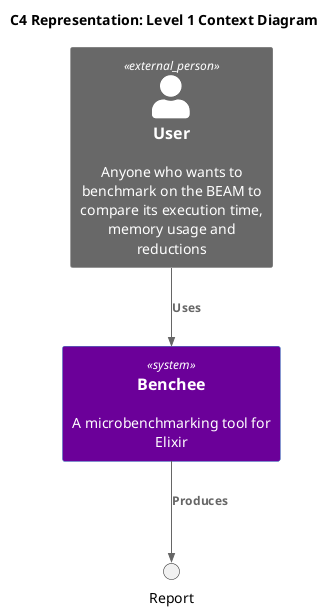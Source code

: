 @startuml context
!include <C4/C4_Container>
!include <C4/C4_Component>

<style>
.system {
    BackGroundColor:   #6b0099;
  }

</style>

title C4 Representation: Level 1 Context Diagram

Person_Ext(User, "User", "Anyone who wants to benchmark on the BEAM to compare its execution time, memory usage and reductions")

System(Benchee, "Benchee", "A microbenchmarking tool for Elixir")

Rel(User, Benchee, "Uses")
Rel(Benchee, Report, "Produces")
@enduml
